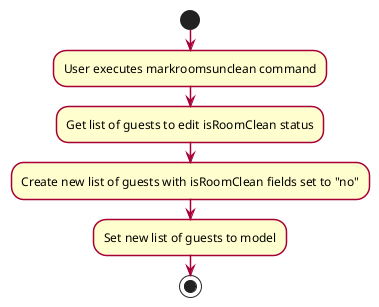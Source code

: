 @startuml
skinparam activity {
    ArrowColor #A80036
    BackgroundColor #FEFECE
    BorderColor #A80036
    BorderThickness 1.5
}
start
:User executes markroomsunclean command;
:Get list of guests to edit isRoomClean status;
:Create new list of guests with isRoomClean fields set to "no";
:Set new list of guests to model;
stop

@enduml
